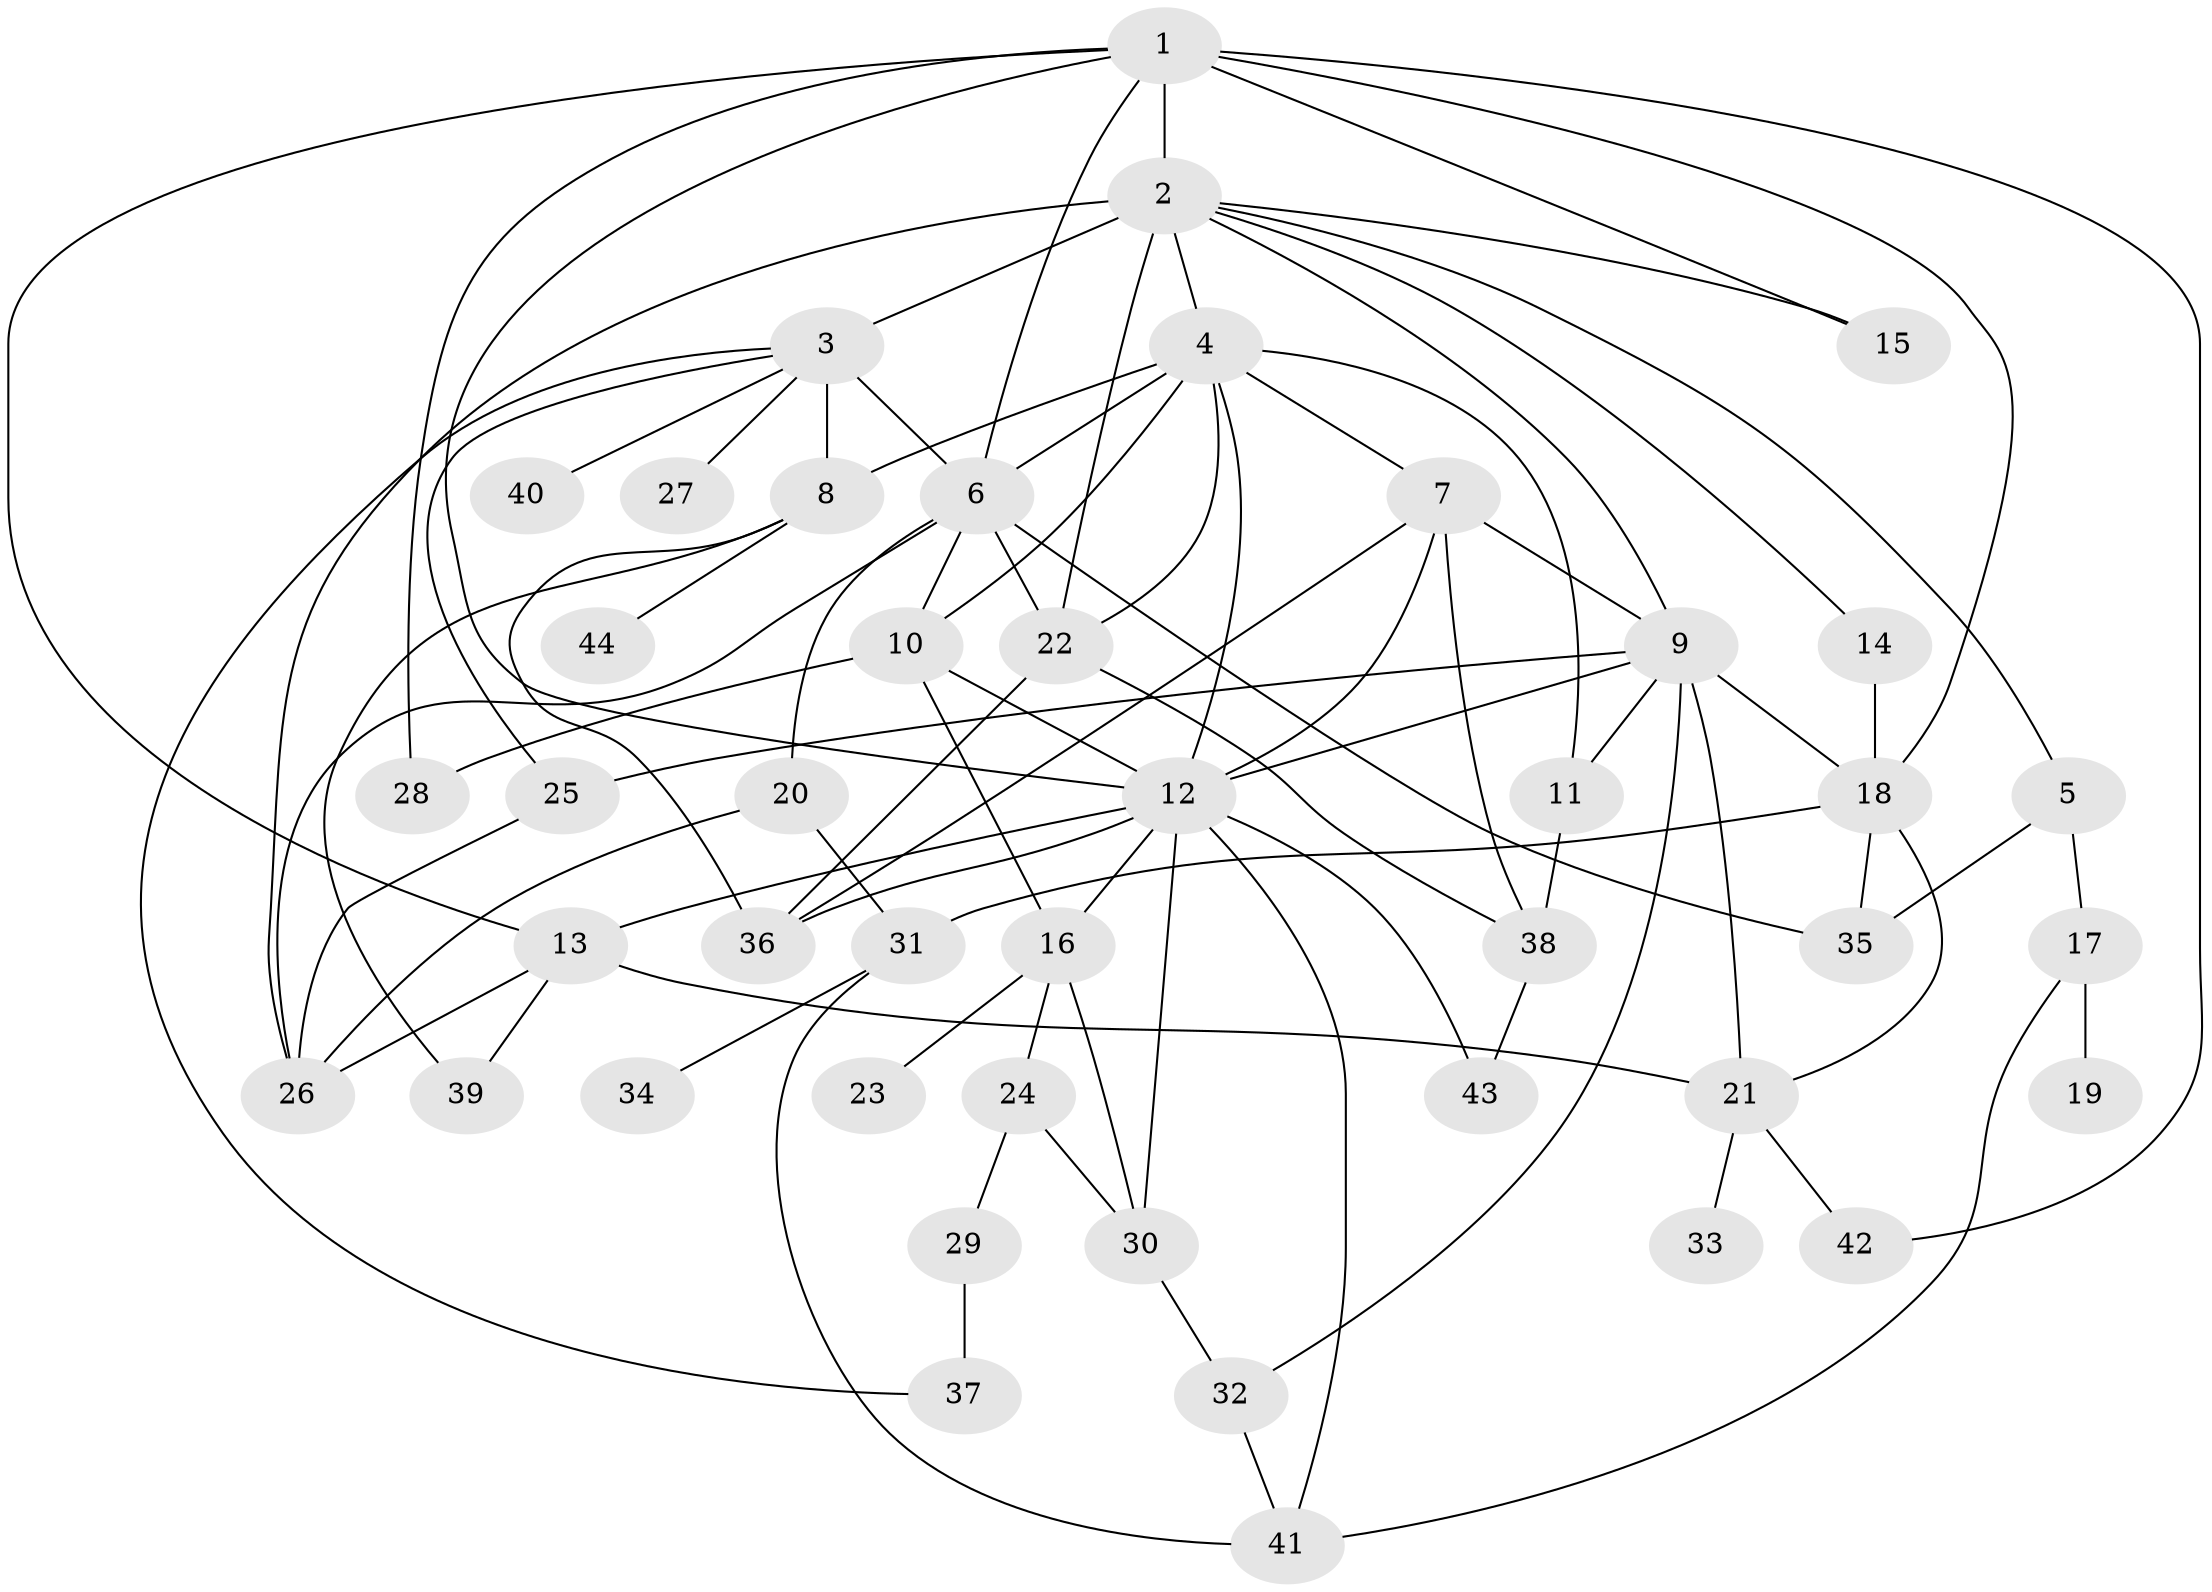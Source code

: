 // original degree distribution, {4: 0.1724137931034483, 13: 0.006896551724137931, 3: 0.18620689655172415, 5: 0.06896551724137931, 10: 0.006896551724137931, 2: 0.2896551724137931, 1: 0.25517241379310346, 7: 0.006896551724137931, 6: 0.006896551724137931}
// Generated by graph-tools (version 1.1) at 2025/49/03/04/25 22:49:04]
// undirected, 44 vertices, 86 edges
graph export_dot {
  node [color=gray90,style=filled];
  1;
  2;
  3;
  4;
  5;
  6;
  7;
  8;
  9;
  10;
  11;
  12;
  13;
  14;
  15;
  16;
  17;
  18;
  19;
  20;
  21;
  22;
  23;
  24;
  25;
  26;
  27;
  28;
  29;
  30;
  31;
  32;
  33;
  34;
  35;
  36;
  37;
  38;
  39;
  40;
  41;
  42;
  43;
  44;
  1 -- 2 [weight=1.0];
  1 -- 6 [weight=1.0];
  1 -- 12 [weight=2.0];
  1 -- 13 [weight=1.0];
  1 -- 15 [weight=3.0];
  1 -- 18 [weight=1.0];
  1 -- 28 [weight=1.0];
  1 -- 42 [weight=1.0];
  2 -- 3 [weight=3.0];
  2 -- 4 [weight=1.0];
  2 -- 5 [weight=1.0];
  2 -- 9 [weight=1.0];
  2 -- 14 [weight=1.0];
  2 -- 15 [weight=1.0];
  2 -- 22 [weight=1.0];
  2 -- 26 [weight=1.0];
  3 -- 6 [weight=1.0];
  3 -- 8 [weight=1.0];
  3 -- 25 [weight=1.0];
  3 -- 27 [weight=1.0];
  3 -- 37 [weight=1.0];
  3 -- 40 [weight=1.0];
  4 -- 6 [weight=2.0];
  4 -- 7 [weight=1.0];
  4 -- 8 [weight=1.0];
  4 -- 10 [weight=1.0];
  4 -- 11 [weight=1.0];
  4 -- 12 [weight=1.0];
  4 -- 22 [weight=1.0];
  5 -- 17 [weight=1.0];
  5 -- 35 [weight=1.0];
  6 -- 10 [weight=1.0];
  6 -- 20 [weight=1.0];
  6 -- 22 [weight=1.0];
  6 -- 26 [weight=1.0];
  6 -- 35 [weight=1.0];
  7 -- 9 [weight=1.0];
  7 -- 12 [weight=1.0];
  7 -- 36 [weight=1.0];
  7 -- 38 [weight=1.0];
  8 -- 36 [weight=1.0];
  8 -- 39 [weight=1.0];
  8 -- 44 [weight=1.0];
  9 -- 11 [weight=1.0];
  9 -- 12 [weight=1.0];
  9 -- 18 [weight=2.0];
  9 -- 21 [weight=1.0];
  9 -- 25 [weight=2.0];
  9 -- 32 [weight=1.0];
  10 -- 12 [weight=1.0];
  10 -- 16 [weight=1.0];
  10 -- 28 [weight=1.0];
  11 -- 38 [weight=1.0];
  12 -- 13 [weight=1.0];
  12 -- 16 [weight=1.0];
  12 -- 30 [weight=1.0];
  12 -- 36 [weight=2.0];
  12 -- 41 [weight=1.0];
  12 -- 43 [weight=1.0];
  13 -- 21 [weight=1.0];
  13 -- 26 [weight=1.0];
  13 -- 39 [weight=1.0];
  14 -- 18 [weight=3.0];
  16 -- 23 [weight=1.0];
  16 -- 24 [weight=1.0];
  16 -- 30 [weight=1.0];
  17 -- 19 [weight=1.0];
  17 -- 41 [weight=1.0];
  18 -- 21 [weight=1.0];
  18 -- 31 [weight=1.0];
  18 -- 35 [weight=1.0];
  20 -- 26 [weight=1.0];
  20 -- 31 [weight=1.0];
  21 -- 33 [weight=1.0];
  21 -- 42 [weight=1.0];
  22 -- 36 [weight=1.0];
  22 -- 38 [weight=1.0];
  24 -- 29 [weight=1.0];
  24 -- 30 [weight=1.0];
  25 -- 26 [weight=1.0];
  29 -- 37 [weight=2.0];
  30 -- 32 [weight=1.0];
  31 -- 34 [weight=1.0];
  31 -- 41 [weight=1.0];
  32 -- 41 [weight=1.0];
  38 -- 43 [weight=1.0];
}
